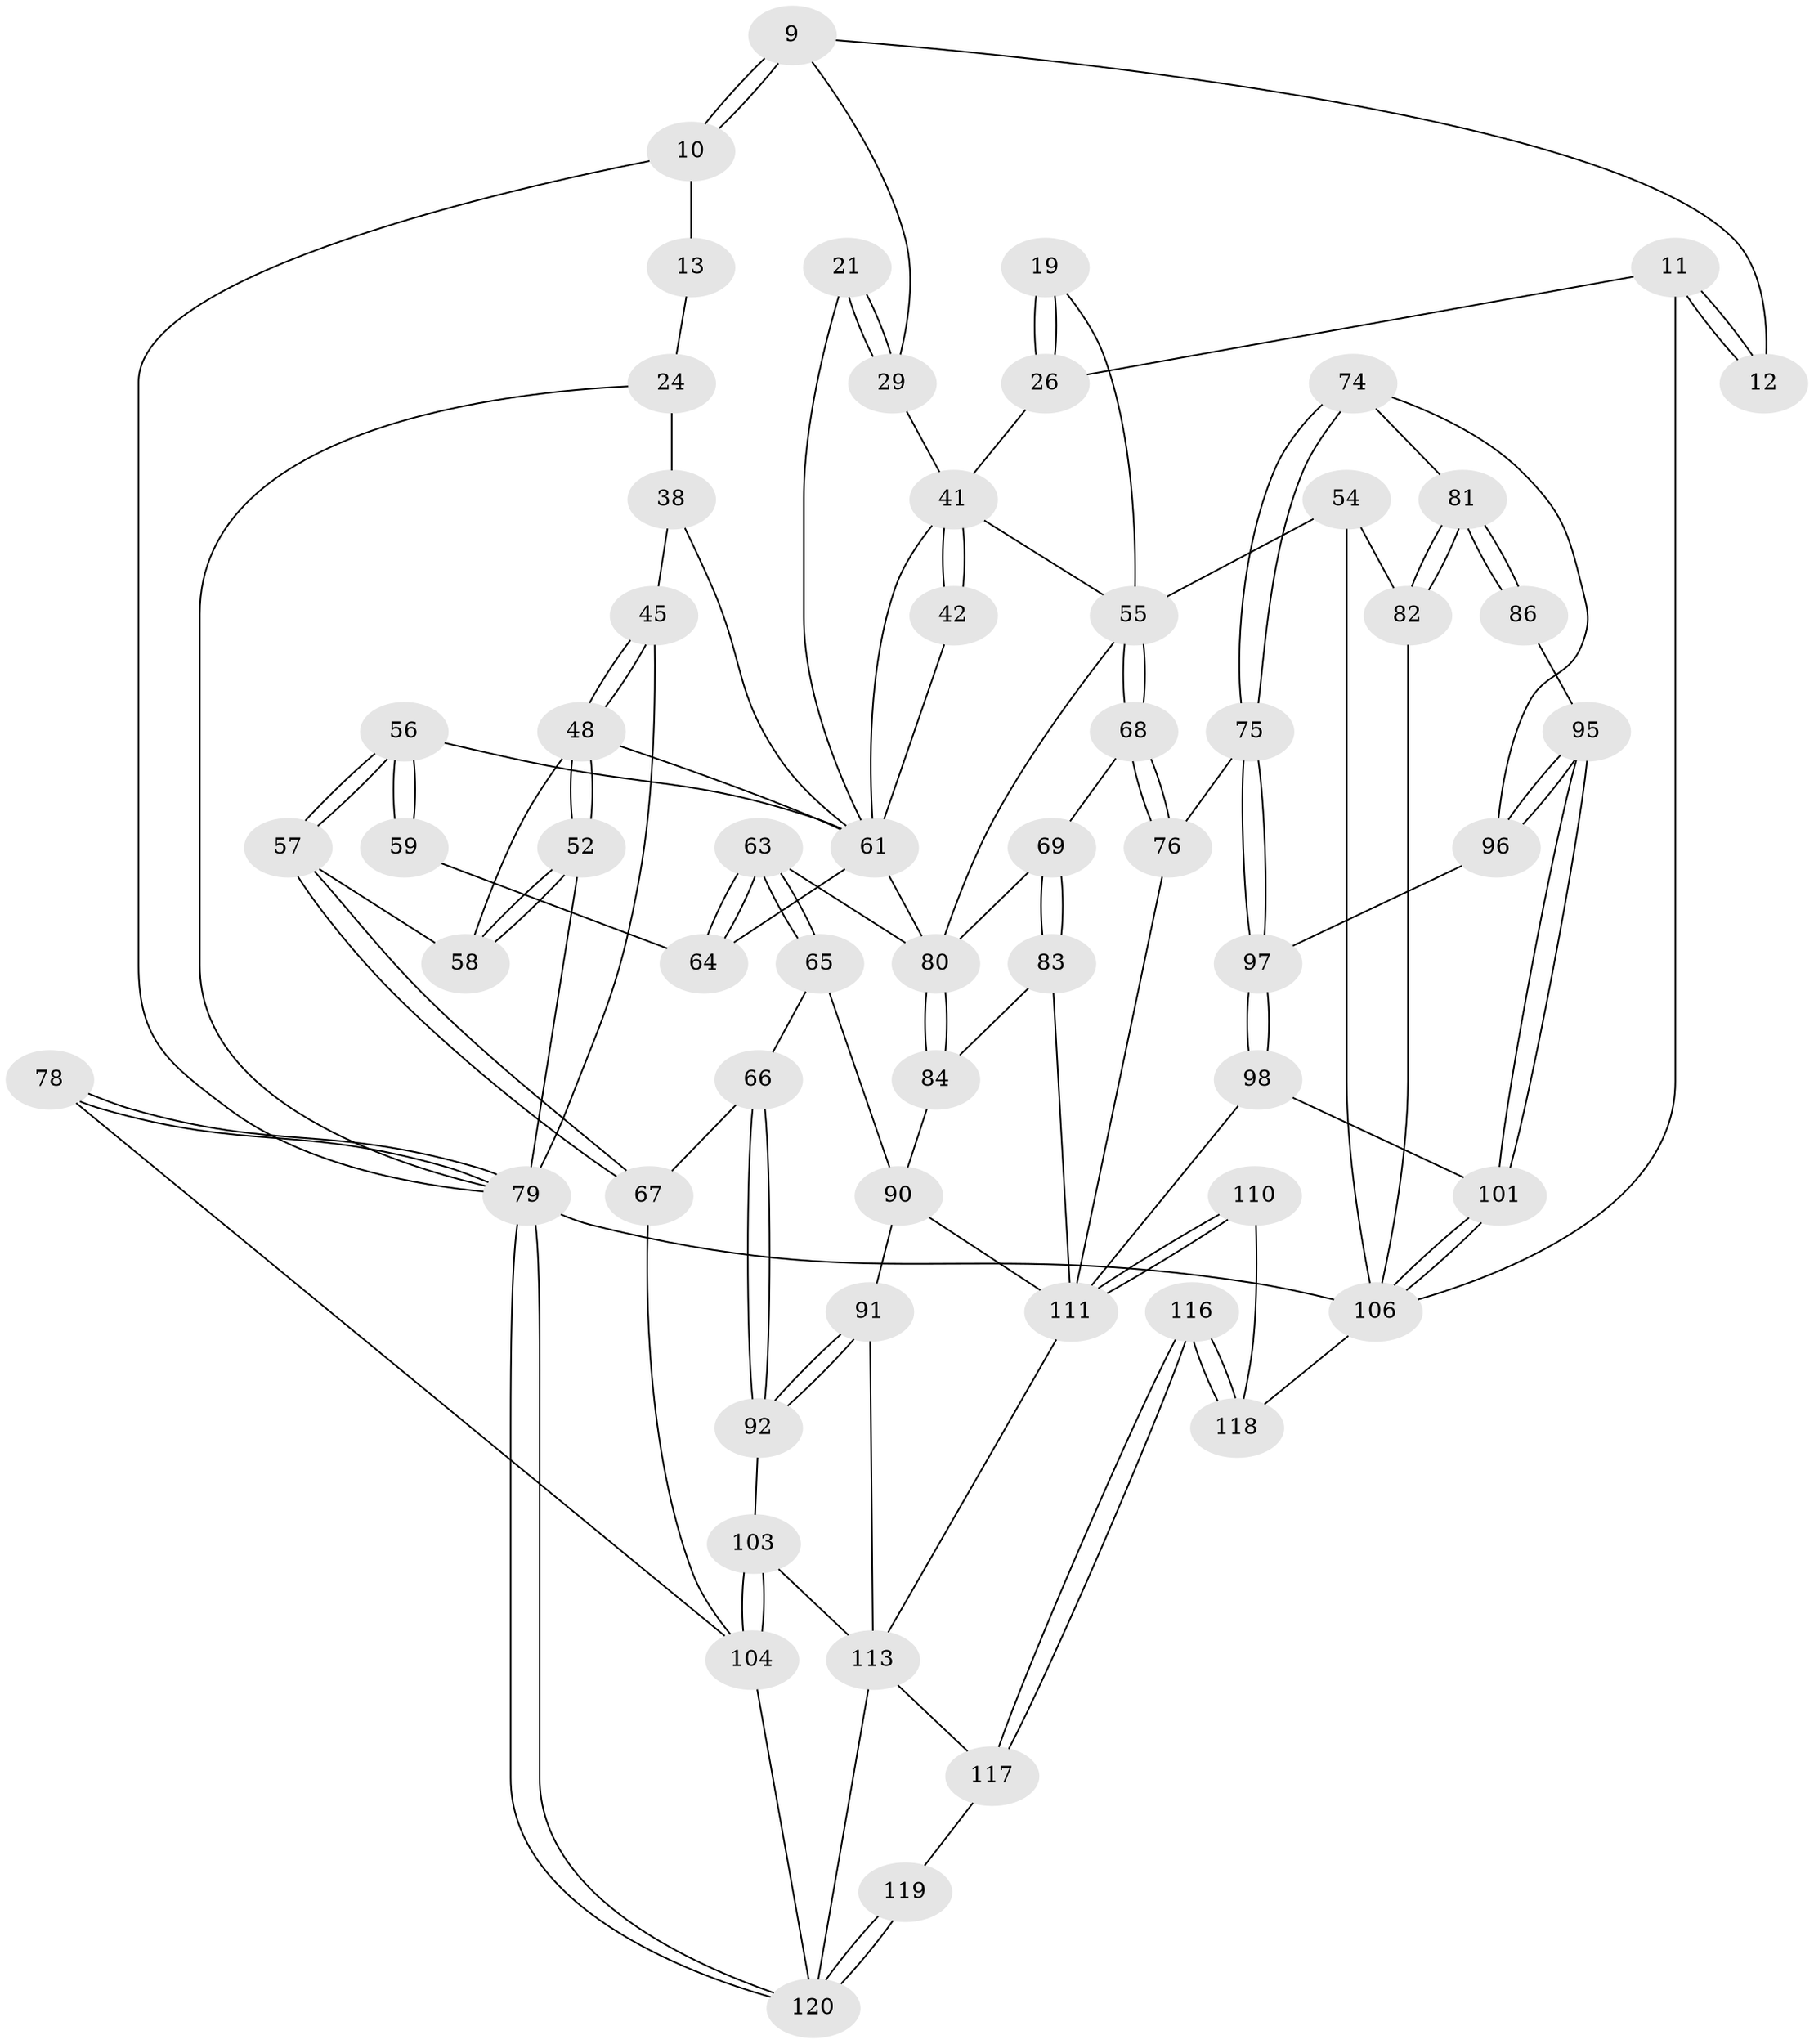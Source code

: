 // original degree distribution, {3: 0.03333333333333333, 5: 0.48333333333333334, 4: 0.23333333333333334, 6: 0.25}
// Generated by graph-tools (version 1.1) at 2025/00/03/09/25 05:00:33]
// undirected, 60 vertices, 132 edges
graph export_dot {
graph [start="1"]
  node [color=gray90,style=filled];
  9 [pos="+0.3641542426993535+0.15937761488032193"];
  10 [pos="+0.2648203288711762+0.07448317841951332",super="+7+6"];
  11 [pos="+0.6623373107982881+0.16847171905539884",super="+2+3"];
  12 [pos="+0.5950493199492642+0.14048382662974457",super="+8+1"];
  13 [pos="+0.14643594418531108+0.10279891564106246"];
  19 [pos="+0.8613825553136102+0.2720073558466557"];
  21 [pos="+0.3596464117537614+0.18908184113011345"];
  24 [pos="+0.15105639898381382+0.21650667919854336"];
  26 [pos="+0.7019220807149086+0.21974141906199615",super="+14+15"];
  29 [pos="+0.4876370074483804+0.2837149967950159",super="+25+20"];
  38 [pos="+0.17316434375757267+0.32465496694289464",super="+33"];
  41 [pos="+0.6492635423733732+0.4361809584162475",super="+27+28+30"];
  42 [pos="+0.4978114528248978+0.3344537440885175"];
  45 [pos="+0.10244879941581407+0.40775842949105207",super="+34"];
  48 [pos="+0.10637545663607686+0.48564594431901253",super="+47"];
  52 [pos="+0+0.5890929485785121"];
  54 [pos="+0.873066632027231+0.4878033831861563",super="+17+16"];
  55 [pos="+0.7845665120353505+0.495110712711632",super="+40"];
  56 [pos="+0.2893384398394662+0.5304230174600204",super="+51+50"];
  57 [pos="+0.251155197296204+0.5797000416013077"];
  58 [pos="+0.24487398885248612+0.5731207958786837"];
  59 [pos="+0.34458865059296356+0.4973235648210204"];
  61 [pos="+0.4860136416313971+0.4681971326698638",super="+44+36+49+31+22+37+46"];
  63 [pos="+0.4124732908442963+0.581948164430647"];
  64 [pos="+0.39635377626170276+0.48575065478266644"];
  65 [pos="+0.40973741743537073+0.586511692995261"];
  66 [pos="+0.3921976286618889+0.597898301313778"];
  67 [pos="+0.2690422474149637+0.6320631266455127"];
  68 [pos="+0.7808852289198165+0.5951327502517771"];
  69 [pos="+0.7178931832085454+0.5852056518166981"];
  74 [pos="+0.8519319436200314+0.6309440148570709"];
  75 [pos="+0.812360665327003+0.6446653120366269"];
  76 [pos="+0.7996552575055852+0.6439915921712109"];
  78 [pos="+0+0.8103140892752142"];
  79 [pos="+0+1",super="+5+53"];
  80 [pos="+0.593048888213781+0.5846793721263197",super="+62+70+60"];
  81 [pos="+1+0.6733370318427349",super="+72+73"];
  82 [pos="+1+0.6882423997509997",super="+77+71"];
  83 [pos="+0.7083430907790744+0.69832898438113"];
  84 [pos="+0.5980217218969905+0.6726282030639814"];
  86 [pos="+1+0.6787509910179224"];
  90 [pos="+0.5296431924312878+0.7583662794157838",super="+87"];
  91 [pos="+0.47377577893112155+0.7829671165187347"];
  92 [pos="+0.42085329654662806+0.7134016484050232"];
  95 [pos="+0.9400292522955584+0.7032132929928895"];
  96 [pos="+0.8992888369814329+0.6756091860784638"];
  97 [pos="+0.8479166031858179+0.717633453470691"];
  98 [pos="+0.8573662714750376+0.7531241146017019"];
  101 [pos="+0.8915796537922964+0.7649520015155942"];
  103 [pos="+0.31567872409989495+0.7766832511432534",super="+102"];
  104 [pos="+0.2518076809631838+0.8522291015473952",super="+94+93"];
  106 [pos="+0.9097525488980872+0.8218408188283854",super="+89+88"];
  110 [pos="+0.7760919456804559+0.8595510676240411"];
  111 [pos="+0.6424635958925862+0.9383223761725599",super="+107+99"];
  113 [pos="+0.4453535563626738+0.8525873231860577",super="+105+112"];
  116 [pos="+0.6787880783246747+1"];
  117 [pos="+0.6111087506968186+1"];
  118 [pos="+1+1",super="+108+109"];
  119 [pos="+0.44842107919071683+1"];
  120 [pos="+0.1648389028250938+1",super="+115+114"];
  9 -- 10;
  9 -- 10;
  9 -- 12;
  9 -- 29;
  10 -- 13 [weight=2];
  10 -- 79;
  11 -- 12 [weight=2];
  11 -- 12;
  11 -- 106;
  11 -- 26;
  13 -- 24;
  19 -- 26 [weight=2];
  19 -- 26;
  19 -- 55;
  21 -- 29 [weight=2];
  21 -- 29;
  21 -- 61;
  24 -- 79;
  24 -- 38;
  26 -- 41;
  29 -- 41;
  38 -- 45 [weight=2];
  38 -- 61 [weight=2];
  41 -- 42 [weight=2];
  41 -- 42;
  41 -- 61;
  41 -- 55;
  42 -- 61;
  45 -- 48;
  45 -- 48;
  45 -- 79;
  48 -- 52;
  48 -- 52;
  48 -- 58;
  48 -- 61;
  52 -- 58;
  52 -- 58;
  52 -- 79;
  54 -- 55 [weight=2];
  54 -- 82 [weight=2];
  54 -- 106;
  55 -- 68;
  55 -- 68;
  55 -- 80;
  56 -- 57;
  56 -- 57;
  56 -- 59 [weight=2];
  56 -- 59;
  56 -- 61 [weight=2];
  57 -- 58;
  57 -- 67;
  57 -- 67;
  59 -- 64;
  61 -- 64;
  61 -- 80 [weight=2];
  63 -- 64;
  63 -- 64;
  63 -- 65;
  63 -- 65;
  63 -- 80;
  65 -- 66;
  65 -- 90;
  66 -- 67;
  66 -- 92;
  66 -- 92;
  67 -- 104;
  68 -- 69;
  68 -- 76;
  68 -- 76;
  69 -- 83;
  69 -- 83;
  69 -- 80;
  74 -- 75;
  74 -- 75;
  74 -- 96;
  74 -- 81;
  75 -- 76;
  75 -- 97;
  75 -- 97;
  76 -- 111;
  78 -- 79 [weight=2];
  78 -- 79;
  78 -- 104;
  79 -- 120;
  79 -- 120;
  79 -- 106 [weight=2];
  80 -- 84;
  80 -- 84;
  81 -- 82 [weight=2];
  81 -- 82;
  81 -- 86 [weight=2];
  81 -- 86;
  82 -- 106;
  83 -- 84;
  83 -- 111;
  84 -- 90;
  86 -- 95;
  90 -- 91;
  90 -- 111;
  91 -- 92;
  91 -- 92;
  91 -- 113;
  92 -- 103;
  95 -- 96;
  95 -- 96;
  95 -- 101;
  95 -- 101;
  96 -- 97;
  97 -- 98;
  97 -- 98;
  98 -- 101;
  98 -- 111;
  101 -- 106;
  101 -- 106;
  103 -- 104 [weight=2];
  103 -- 104;
  103 -- 113;
  104 -- 120;
  106 -- 118 [weight=2];
  110 -- 111 [weight=2];
  110 -- 111;
  110 -- 118;
  111 -- 113;
  113 -- 120;
  113 -- 117;
  116 -- 117;
  116 -- 117;
  116 -- 118 [weight=2];
  116 -- 118;
  117 -- 119;
  119 -- 120 [weight=2];
  119 -- 120;
}
